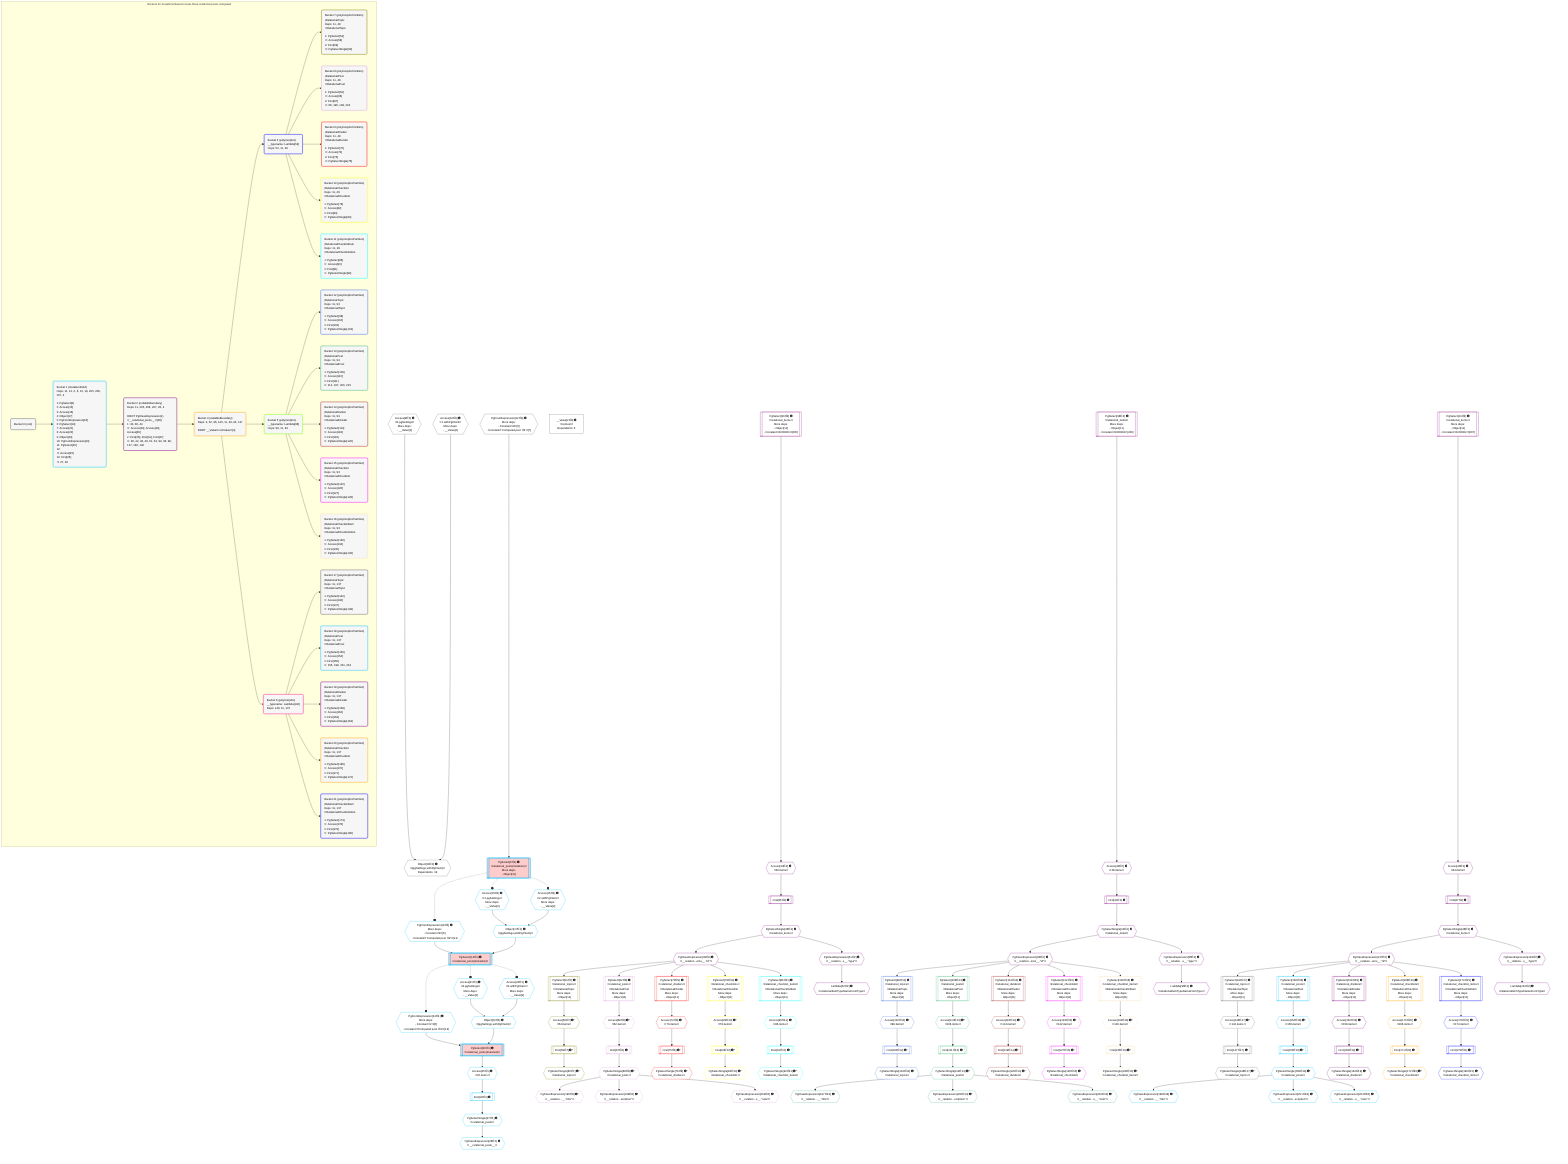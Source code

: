 %%{init: {'themeVariables': { 'fontSize': '12px'}}}%%
graph TD
    classDef path fill:#eee,stroke:#000,color:#000
    classDef plan fill:#fff,stroke-width:1px,color:#000
    classDef itemplan fill:#fff,stroke-width:2px,color:#000
    classDef unbatchedplan fill:#dff,stroke-width:1px,color:#000
    classDef sideeffectplan fill:#fcc,stroke-width:2px,color:#000
    classDef bucket fill:#f6f6f6,color:#000,stroke-width:2px,text-align:left

    subgraph "Buckets for mutations/basics/create-three-relational-posts-computed"
    Bucket0("Bucket 0 (root)"):::bucket
    Bucket1("Bucket 1 (mutationField)<br />Deps: 11, 12, 2, 6, 13, 19, 205, 206, 207, 4<br /><br />1: PgSelect[8]<br />2: Access[15]<br />3: Access[16]<br />4: Object[17]<br />5: PgFromExpression[18]<br />6: PgSelect[14]<br />7: Access[21]<br />8: Access[22]<br />9: Object[23]<br />10: PgFromExpression[24]<br />11: PgSelect[20]<br />12: <br />ᐳ: Access[25]<br />13: First[26]<br />ᐳ: 27, 28"):::bucket
    Bucket2("Bucket 2 (nullableBoundary)<br />Deps: 11, 205, 206, 207, 28, 4<br /><br />ROOT PgClassExpression{1}ᐸ__relational_posts__ᐳ[28]<br />1: 30, 38, 44<br />ᐳ: Access[34], Access[40], Access[46]<br />2: First[35], First[41], First[47]<br />ᐳ: 36, 42, 48, 49, 51, 52, 93, 95, 96, 137, 139, 140"):::bucket
    Bucket3("Bucket 3 (nullableBoundary)<br />Deps: 4, 52, 96, 140, 11, 49, 93, 137<br /><br />ROOT __ValueᐸrootValueᐳ[4]"):::bucket
    Bucket4("Bucket 4 (polymorphic)<br />__typename: Lambda[52]<br />Deps: 52, 11, 49"):::bucket
    Bucket5("Bucket 5 (polymorphic)<br />__typename: Lambda[96]<br />Deps: 96, 11, 93"):::bucket
    Bucket6("Bucket 6 (polymorphic)<br />__typename: Lambda[140]<br />Deps: 140, 11, 137"):::bucket
    Bucket7("Bucket 7 (polymorphicPartition)<br />|RelationalTopic<br />Deps: 11, 49<br />ᐳRelationalTopic<br /><br />1: PgSelect[54]<br />ᐳ: Access[58]<br />2: First[59]<br />ᐳ: PgSelectSingle[60]"):::bucket
    Bucket8("Bucket 8 (polymorphicPartition)<br />|RelationalPost<br />Deps: 11, 49<br />ᐳRelationalPost<br /><br />1: PgSelect[62]<br />ᐳ: Access[66]<br />2: First[67]<br />ᐳ: 68, 196, 199, 202"):::bucket
    Bucket9("Bucket 9 (polymorphicPartition)<br />|RelationalDivider<br />Deps: 11, 49<br />ᐳRelationalDivider<br /><br />1: PgSelect[70]<br />ᐳ: Access[74]<br />2: First[75]<br />ᐳ: PgSelectSingle[76]"):::bucket
    Bucket10("Bucket 10 (polymorphicPartition)<br />|RelationalChecklist<br />Deps: 11, 49<br />ᐳRelationalChecklist<br /><br />1: PgSelect[78]<br />ᐳ: Access[82]<br />2: First[83]<br />ᐳ: PgSelectSingle[84]"):::bucket
    Bucket11("Bucket 11 (polymorphicPartition)<br />|RelationalChecklistItem<br />Deps: 11, 49<br />ᐳRelationalChecklistItem<br /><br />1: PgSelect[86]<br />ᐳ: Access[90]<br />2: First[91]<br />ᐳ: PgSelectSingle[92]"):::bucket
    Bucket12("Bucket 12 (polymorphicPartition)<br />|RelationalTopic<br />Deps: 11, 93<br />ᐳRelationalTopic<br /><br />1: PgSelect[98]<br />ᐳ: Access[102]<br />2: First[103]<br />ᐳ: PgSelectSingle[104]"):::bucket
    Bucket13("Bucket 13 (polymorphicPartition)<br />|RelationalPost<br />Deps: 11, 93<br />ᐳRelationalPost<br /><br />1: PgSelect[106]<br />ᐳ: Access[110]<br />2: First[111]<br />ᐳ: 112, 197, 200, 203"):::bucket
    Bucket14("Bucket 14 (polymorphicPartition)<br />|RelationalDivider<br />Deps: 11, 93<br />ᐳRelationalDivider<br /><br />1: PgSelect[114]<br />ᐳ: Access[118]<br />2: First[119]<br />ᐳ: PgSelectSingle[120]"):::bucket
    Bucket15("Bucket 15 (polymorphicPartition)<br />|RelationalChecklist<br />Deps: 11, 93<br />ᐳRelationalChecklist<br /><br />1: PgSelect[122]<br />ᐳ: Access[126]<br />2: First[127]<br />ᐳ: PgSelectSingle[128]"):::bucket
    Bucket16("Bucket 16 (polymorphicPartition)<br />|RelationalChecklistItem<br />Deps: 11, 93<br />ᐳRelationalChecklistItem<br /><br />1: PgSelect[130]<br />ᐳ: Access[134]<br />2: First[135]<br />ᐳ: PgSelectSingle[136]"):::bucket
    Bucket17("Bucket 17 (polymorphicPartition)<br />|RelationalTopic<br />Deps: 11, 137<br />ᐳRelationalTopic<br /><br />1: PgSelect[142]<br />ᐳ: Access[146]<br />2: First[147]<br />ᐳ: PgSelectSingle[148]"):::bucket
    Bucket18("Bucket 18 (polymorphicPartition)<br />|RelationalPost<br />Deps: 11, 137<br />ᐳRelationalPost<br /><br />1: PgSelect[150]<br />ᐳ: Access[154]<br />2: First[155]<br />ᐳ: 156, 198, 201, 204"):::bucket
    Bucket19("Bucket 19 (polymorphicPartition)<br />|RelationalDivider<br />Deps: 11, 137<br />ᐳRelationalDivider<br /><br />1: PgSelect[158]<br />ᐳ: Access[162]<br />2: First[163]<br />ᐳ: PgSelectSingle[164]"):::bucket
    Bucket20("Bucket 20 (polymorphicPartition)<br />|RelationalChecklist<br />Deps: 11, 137<br />ᐳRelationalChecklist<br /><br />1: PgSelect[166]<br />ᐳ: Access[170]<br />2: First[171]<br />ᐳ: PgSelectSingle[172]"):::bucket
    Bucket21("Bucket 21 (polymorphicPartition)<br />|RelationalChecklistItem<br />Deps: 11, 137<br />ᐳRelationalChecklistItem<br /><br />1: PgSelect[174]<br />ᐳ: Access[178]<br />2: First[179]<br />ᐳ: PgSelectSingle[180]"):::bucket
    end
    Bucket0 --> Bucket1
    Bucket1 --> Bucket2
    Bucket2 --> Bucket3
    Bucket3 --> Bucket4 & Bucket5 & Bucket6
    Bucket4 --> Bucket7 & Bucket8 & Bucket9 & Bucket10 & Bucket11
    Bucket5 --> Bucket12 & Bucket13 & Bucket14 & Bucket15 & Bucket16
    Bucket6 --> Bucket17 & Bucket18 & Bucket19 & Bucket20 & Bucket21

    %% plan dependencies
    Object11{{"Object[11∈0] ➊<br />ᐸ{pgSettings,withPgClient}ᐳ<br />Dependents: 19"}}:::plan
    Access9{{"Access[9∈0] ➊<br />ᐸ2.pgSettingsᐳ<br />More deps:<br />- __Value[2]"}}:::plan
    Access10{{"Access[10∈0] ➊<br />ᐸ2.withPgClientᐳ<br />More deps:<br />- __Value[2]"}}:::plan
    Access9 & Access10 --> Object11
    PgFromExpression12{{"PgFromExpression[12∈0] ➊<br />More deps:<br />- Constantᐸ2ᐳ[6]<br />- Constantᐸ'Computed post ꖛ1'ᐳ[7]"}}:::plan
    __Value2["__Value[2∈0] ➊<br />ᐸcontextᐳ<br />Dependents: 6"]:::plan
    PgSelect8[["PgSelect[8∈1] ➊<br />ᐸrelational_posts(mutation)ᐳ<br />More deps:<br />- Object[11]"]]:::sideeffectplan
    PgFromExpression12 --> PgSelect8
    PgSelect14[["PgSelect[14∈1] ➊<br />ᐸrelational_posts(mutation)ᐳ"]]:::sideeffectplan
    Object17{{"Object[17∈1] ➊<br />ᐸ{pgSettings,withPgClient}ᐳ"}}:::plan
    PgFromExpression18{{"PgFromExpression[18∈1] ➊<br />More deps:<br />- Constantᐸ2ᐳ[6]<br />- Constantᐸ'Computed post ꖛ2'ᐳ[13]"}}:::plan
    Object17 & PgFromExpression18 --> PgSelect14
    Access15{{"Access[15∈1] ➊<br />ᐸ2.pgSettingsᐳ<br />More deps:<br />- __Value[2]"}}:::plan
    Access16{{"Access[16∈1] ➊<br />ᐸ2.withPgClientᐳ<br />More deps:<br />- __Value[2]"}}:::plan
    Access15 & Access16 --> Object17
    PgSelect20[["PgSelect[20∈1] ➊<br />ᐸrelational_posts(mutation)ᐳ"]]:::sideeffectplan
    Object23{{"Object[23∈1] ➊<br />ᐸ{pgSettings,withPgClient}ᐳ"}}:::plan
    PgFromExpression24{{"PgFromExpression[24∈1] ➊<br />More deps:<br />- Constantᐸ2ᐳ[6]<br />- Constantᐸ'Computed post ꖛ3'ᐳ[19]"}}:::plan
    Object23 & PgFromExpression24 --> PgSelect20
    Access21{{"Access[21∈1] ➊<br />ᐸ2.pgSettingsᐳ<br />More deps:<br />- __Value[2]"}}:::plan
    Access22{{"Access[22∈1] ➊<br />ᐸ2.withPgClientᐳ<br />More deps:<br />- __Value[2]"}}:::plan
    Access21 & Access22 --> Object23
    Access25{{"Access[25∈1] ➊<br />ᐸ20.itemsᐳ"}}:::plan
    PgSelect20 --> Access25
    First26[["First[26∈1] ➊"]]:::plan
    Access25 --> First26
    PgSelectSingle27{{"PgSelectSingle[27∈1] ➊<br />ᐸrelational_postsᐳ"}}:::plan
    First26 --> PgSelectSingle27
    PgClassExpression28{{"PgClassExpression[28∈1] ➊<br />ᐸ__relational_posts__ᐳ"}}:::plan
    PgSelectSingle27 --> PgClassExpression28
    PgSelect30[["PgSelect[30∈2] ➊<br />ᐸrelational_itemsᐳ<br />More deps:<br />- Object[11]<br />- Constantᐸ1000000ᐳ[205]"]]:::plan
    PgSelect38[["PgSelect[38∈2] ➊<br />ᐸrelational_itemsᐳ<br />More deps:<br />- Object[11]<br />- Constantᐸ1000001ᐳ[206]"]]:::plan
    PgSelect44[["PgSelect[44∈2] ➊<br />ᐸrelational_itemsᐳ<br />More deps:<br />- Object[11]<br />- Constantᐸ1000002ᐳ[207]"]]:::plan
    Access34{{"Access[34∈2] ➊<br />ᐸ30.itemsᐳ"}}:::plan
    PgSelect30 --> Access34
    First35[["First[35∈2] ➊"]]:::plan
    Access34 --> First35
    PgSelectSingle36{{"PgSelectSingle[36∈2] ➊<br />ᐸrelational_itemsᐳ"}}:::plan
    First35 --> PgSelectSingle36
    Access40{{"Access[40∈2] ➊<br />ᐸ38.itemsᐳ"}}:::plan
    PgSelect38 --> Access40
    First41[["First[41∈2] ➊"]]:::plan
    Access40 --> First41
    PgSelectSingle42{{"PgSelectSingle[42∈2] ➊<br />ᐸrelational_itemsᐳ"}}:::plan
    First41 --> PgSelectSingle42
    Access46{{"Access[46∈2] ➊<br />ᐸ44.itemsᐳ"}}:::plan
    PgSelect44 --> Access46
    First47[["First[47∈2] ➊"]]:::plan
    Access46 --> First47
    PgSelectSingle48{{"PgSelectSingle[48∈2] ➊<br />ᐸrelational_itemsᐳ"}}:::plan
    First47 --> PgSelectSingle48
    PgClassExpression49{{"PgClassExpression[49∈2] ➊<br />ᐸ__relation...ems__.”id”ᐳ"}}:::plan
    PgSelectSingle36 --> PgClassExpression49
    PgClassExpression51{{"PgClassExpression[51∈2] ➊<br />ᐸ__relation...s__.”type”ᐳ"}}:::plan
    PgSelectSingle36 --> PgClassExpression51
    Lambda52{{"Lambda[52∈2] ➊<br />ᐸrelationalItemTypeNameFromTypeᐳ"}}:::plan
    PgClassExpression51 --> Lambda52
    PgClassExpression93{{"PgClassExpression[93∈2] ➊<br />ᐸ__relation...ems__.”id”ᐳ"}}:::plan
    PgSelectSingle42 --> PgClassExpression93
    PgClassExpression95{{"PgClassExpression[95∈2] ➊<br />ᐸ__relation...s__.”type”ᐳ"}}:::plan
    PgSelectSingle42 --> PgClassExpression95
    Lambda96{{"Lambda[96∈2] ➊<br />ᐸrelationalItemTypeNameFromTypeᐳ"}}:::plan
    PgClassExpression95 --> Lambda96
    PgClassExpression137{{"PgClassExpression[137∈2] ➊<br />ᐸ__relation...ems__.”id”ᐳ"}}:::plan
    PgSelectSingle48 --> PgClassExpression137
    PgClassExpression139{{"PgClassExpression[139∈2] ➊<br />ᐸ__relation...s__.”type”ᐳ"}}:::plan
    PgSelectSingle48 --> PgClassExpression139
    Lambda140{{"Lambda[140∈2] ➊<br />ᐸrelationalItemTypeNameFromTypeᐳ"}}:::plan
    PgClassExpression139 --> Lambda140
    PgSelect54[["PgSelect[54∈7] ➊<br />ᐸrelational_topicsᐳ<br />ᐳRelationalTopic<br />More deps:<br />- Object[11]"]]:::plan
    PgClassExpression49 --> PgSelect54
    Access58{{"Access[58∈7] ➊^<br />ᐸ54.itemsᐳ"}}:::plan
    PgSelect54 --> Access58
    First59[["First[59∈7] ➊^"]]:::plan
    Access58 --> First59
    PgSelectSingle60{{"PgSelectSingle[60∈7] ➊^<br />ᐸrelational_topicsᐳ"}}:::plan
    First59 --> PgSelectSingle60
    PgSelect62[["PgSelect[62∈8] ➊<br />ᐸrelational_postsᐳ<br />ᐳRelationalPost<br />More deps:<br />- Object[11]"]]:::plan
    PgClassExpression49 --> PgSelect62
    Access66{{"Access[66∈8] ➊^<br />ᐸ62.itemsᐳ"}}:::plan
    PgSelect62 --> Access66
    First67[["First[67∈8] ➊^"]]:::plan
    Access66 --> First67
    PgSelectSingle68{{"PgSelectSingle[68∈8] ➊^<br />ᐸrelational_postsᐳ"}}:::plan
    First67 --> PgSelectSingle68
    PgClassExpression196{{"PgClassExpression[196∈8] ➊^<br />ᐸ__relation...__.”title”ᐳ"}}:::plan
    PgSelectSingle68 --> PgClassExpression196
    PgClassExpression199{{"PgClassExpression[199∈8] ➊^<br />ᐸ__relation...scription”ᐳ"}}:::plan
    PgSelectSingle68 --> PgClassExpression199
    PgClassExpression202{{"PgClassExpression[202∈8] ➊^<br />ᐸ__relation...s__.”note”ᐳ"}}:::plan
    PgSelectSingle68 --> PgClassExpression202
    PgSelect70[["PgSelect[70∈9] ➊<br />ᐸrelational_dividersᐳ<br />ᐳRelationalDivider<br />More deps:<br />- Object[11]"]]:::plan
    PgClassExpression49 --> PgSelect70
    Access74{{"Access[74∈9] ➊^<br />ᐸ70.itemsᐳ"}}:::plan
    PgSelect70 --> Access74
    First75[["First[75∈9] ➊^"]]:::plan
    Access74 --> First75
    PgSelectSingle76{{"PgSelectSingle[76∈9] ➊^<br />ᐸrelational_dividersᐳ"}}:::plan
    First75 --> PgSelectSingle76
    PgSelect78[["PgSelect[78∈10] ➊<br />ᐸrelational_checklistsᐳ<br />ᐳRelationalChecklist<br />More deps:<br />- Object[11]"]]:::plan
    PgClassExpression49 --> PgSelect78
    Access82{{"Access[82∈10] ➊^<br />ᐸ78.itemsᐳ"}}:::plan
    PgSelect78 --> Access82
    First83[["First[83∈10] ➊^"]]:::plan
    Access82 --> First83
    PgSelectSingle84{{"PgSelectSingle[84∈10] ➊^<br />ᐸrelational_checklistsᐳ"}}:::plan
    First83 --> PgSelectSingle84
    PgSelect86[["PgSelect[86∈11] ➊<br />ᐸrelational_checklist_itemsᐳ<br />ᐳRelationalChecklistItem<br />More deps:<br />- Object[11]"]]:::plan
    PgClassExpression49 --> PgSelect86
    Access90{{"Access[90∈11] ➊^<br />ᐸ86.itemsᐳ"}}:::plan
    PgSelect86 --> Access90
    First91[["First[91∈11] ➊^"]]:::plan
    Access90 --> First91
    PgSelectSingle92{{"PgSelectSingle[92∈11] ➊^<br />ᐸrelational_checklist_itemsᐳ"}}:::plan
    First91 --> PgSelectSingle92
    PgSelect98[["PgSelect[98∈12] ➊<br />ᐸrelational_topicsᐳ<br />ᐳRelationalTopic<br />More deps:<br />- Object[11]"]]:::plan
    PgClassExpression93 --> PgSelect98
    Access102{{"Access[102∈12] ➊^<br />ᐸ98.itemsᐳ"}}:::plan
    PgSelect98 --> Access102
    First103[["First[103∈12] ➊^"]]:::plan
    Access102 --> First103
    PgSelectSingle104{{"PgSelectSingle[104∈12] ➊^<br />ᐸrelational_topicsᐳ"}}:::plan
    First103 --> PgSelectSingle104
    PgSelect106[["PgSelect[106∈13] ➊<br />ᐸrelational_postsᐳ<br />ᐳRelationalPost<br />More deps:<br />- Object[11]"]]:::plan
    PgClassExpression93 --> PgSelect106
    Access110{{"Access[110∈13] ➊^<br />ᐸ106.itemsᐳ"}}:::plan
    PgSelect106 --> Access110
    First111[["First[111∈13] ➊^"]]:::plan
    Access110 --> First111
    PgSelectSingle112{{"PgSelectSingle[112∈13] ➊^<br />ᐸrelational_postsᐳ"}}:::plan
    First111 --> PgSelectSingle112
    PgClassExpression197{{"PgClassExpression[197∈13] ➊^<br />ᐸ__relation...__.”title”ᐳ"}}:::plan
    PgSelectSingle112 --> PgClassExpression197
    PgClassExpression200{{"PgClassExpression[200∈13] ➊^<br />ᐸ__relation...scription”ᐳ"}}:::plan
    PgSelectSingle112 --> PgClassExpression200
    PgClassExpression203{{"PgClassExpression[203∈13] ➊^<br />ᐸ__relation...s__.”note”ᐳ"}}:::plan
    PgSelectSingle112 --> PgClassExpression203
    PgSelect114[["PgSelect[114∈14] ➊<br />ᐸrelational_dividersᐳ<br />ᐳRelationalDivider<br />More deps:<br />- Object[11]"]]:::plan
    PgClassExpression93 --> PgSelect114
    Access118{{"Access[118∈14] ➊^<br />ᐸ114.itemsᐳ"}}:::plan
    PgSelect114 --> Access118
    First119[["First[119∈14] ➊^"]]:::plan
    Access118 --> First119
    PgSelectSingle120{{"PgSelectSingle[120∈14] ➊^<br />ᐸrelational_dividersᐳ"}}:::plan
    First119 --> PgSelectSingle120
    PgSelect122[["PgSelect[122∈15] ➊<br />ᐸrelational_checklistsᐳ<br />ᐳRelationalChecklist<br />More deps:<br />- Object[11]"]]:::plan
    PgClassExpression93 --> PgSelect122
    Access126{{"Access[126∈15] ➊^<br />ᐸ122.itemsᐳ"}}:::plan
    PgSelect122 --> Access126
    First127[["First[127∈15] ➊^"]]:::plan
    Access126 --> First127
    PgSelectSingle128{{"PgSelectSingle[128∈15] ➊^<br />ᐸrelational_checklistsᐳ"}}:::plan
    First127 --> PgSelectSingle128
    PgSelect130[["PgSelect[130∈16] ➊<br />ᐸrelational_checklist_itemsᐳ<br />ᐳRelationalChecklistItem<br />More deps:<br />- Object[11]"]]:::plan
    PgClassExpression93 --> PgSelect130
    Access134{{"Access[134∈16] ➊^<br />ᐸ130.itemsᐳ"}}:::plan
    PgSelect130 --> Access134
    First135[["First[135∈16] ➊^"]]:::plan
    Access134 --> First135
    PgSelectSingle136{{"PgSelectSingle[136∈16] ➊^<br />ᐸrelational_checklist_itemsᐳ"}}:::plan
    First135 --> PgSelectSingle136
    PgSelect142[["PgSelect[142∈17] ➊<br />ᐸrelational_topicsᐳ<br />ᐳRelationalTopic<br />More deps:<br />- Object[11]"]]:::plan
    PgClassExpression137 --> PgSelect142
    Access146{{"Access[146∈17] ➊^<br />ᐸ142.itemsᐳ"}}:::plan
    PgSelect142 --> Access146
    First147[["First[147∈17] ➊^"]]:::plan
    Access146 --> First147
    PgSelectSingle148{{"PgSelectSingle[148∈17] ➊^<br />ᐸrelational_topicsᐳ"}}:::plan
    First147 --> PgSelectSingle148
    PgSelect150[["PgSelect[150∈18] ➊<br />ᐸrelational_postsᐳ<br />ᐳRelationalPost<br />More deps:<br />- Object[11]"]]:::plan
    PgClassExpression137 --> PgSelect150
    Access154{{"Access[154∈18] ➊^<br />ᐸ150.itemsᐳ"}}:::plan
    PgSelect150 --> Access154
    First155[["First[155∈18] ➊^"]]:::plan
    Access154 --> First155
    PgSelectSingle156{{"PgSelectSingle[156∈18] ➊^<br />ᐸrelational_postsᐳ"}}:::plan
    First155 --> PgSelectSingle156
    PgClassExpression198{{"PgClassExpression[198∈18] ➊^<br />ᐸ__relation...__.”title”ᐳ"}}:::plan
    PgSelectSingle156 --> PgClassExpression198
    PgClassExpression201{{"PgClassExpression[201∈18] ➊^<br />ᐸ__relation...scription”ᐳ"}}:::plan
    PgSelectSingle156 --> PgClassExpression201
    PgClassExpression204{{"PgClassExpression[204∈18] ➊^<br />ᐸ__relation...s__.”note”ᐳ"}}:::plan
    PgSelectSingle156 --> PgClassExpression204
    PgSelect158[["PgSelect[158∈19] ➊<br />ᐸrelational_dividersᐳ<br />ᐳRelationalDivider<br />More deps:<br />- Object[11]"]]:::plan
    PgClassExpression137 --> PgSelect158
    Access162{{"Access[162∈19] ➊^<br />ᐸ158.itemsᐳ"}}:::plan
    PgSelect158 --> Access162
    First163[["First[163∈19] ➊^"]]:::plan
    Access162 --> First163
    PgSelectSingle164{{"PgSelectSingle[164∈19] ➊^<br />ᐸrelational_dividersᐳ"}}:::plan
    First163 --> PgSelectSingle164
    PgSelect166[["PgSelect[166∈20] ➊<br />ᐸrelational_checklistsᐳ<br />ᐳRelationalChecklist<br />More deps:<br />- Object[11]"]]:::plan
    PgClassExpression137 --> PgSelect166
    Access170{{"Access[170∈20] ➊^<br />ᐸ166.itemsᐳ"}}:::plan
    PgSelect166 --> Access170
    First171[["First[171∈20] ➊^"]]:::plan
    Access170 --> First171
    PgSelectSingle172{{"PgSelectSingle[172∈20] ➊^<br />ᐸrelational_checklistsᐳ"}}:::plan
    First171 --> PgSelectSingle172
    PgSelect174[["PgSelect[174∈21] ➊<br />ᐸrelational_checklist_itemsᐳ<br />ᐳRelationalChecklistItem<br />More deps:<br />- Object[11]"]]:::plan
    PgClassExpression137 --> PgSelect174
    Access178{{"Access[178∈21] ➊^<br />ᐸ174.itemsᐳ"}}:::plan
    PgSelect174 --> Access178
    First179[["First[179∈21] ➊^"]]:::plan
    Access178 --> First179
    PgSelectSingle180{{"PgSelectSingle[180∈21] ➊^<br />ᐸrelational_checklist_itemsᐳ"}}:::plan
    First179 --> PgSelectSingle180

    %% define steps
    classDef bucket0 stroke:#696969
    class Bucket0,__Value2,Access9,Access10,Object11,PgFromExpression12 bucket0
    classDef bucket1 stroke:#00bfff
    class Bucket1,PgSelect8,PgSelect14,Access15,Access16,Object17,PgFromExpression18,PgSelect20,Access21,Access22,Object23,PgFromExpression24,Access25,First26,PgSelectSingle27,PgClassExpression28 bucket1
    classDef bucket2 stroke:#7f007f
    class Bucket2,PgSelect30,Access34,First35,PgSelectSingle36,PgSelect38,Access40,First41,PgSelectSingle42,PgSelect44,Access46,First47,PgSelectSingle48,PgClassExpression49,PgClassExpression51,Lambda52,PgClassExpression93,PgClassExpression95,Lambda96,PgClassExpression137,PgClassExpression139,Lambda140 bucket2
    classDef bucket3 stroke:#ffa500
    class Bucket3 bucket3
    classDef bucket4 stroke:#0000ff
    class Bucket4 bucket4
    classDef bucket5 stroke:#7fff00
    class Bucket5 bucket5
    classDef bucket6 stroke:#ff1493
    class Bucket6 bucket6
    classDef bucket7 stroke:#808000
    class Bucket7,PgSelect54,Access58,First59,PgSelectSingle60 bucket7
    classDef bucket8 stroke:#dda0dd
    class Bucket8,PgSelect62,Access66,First67,PgSelectSingle68,PgClassExpression196,PgClassExpression199,PgClassExpression202 bucket8
    classDef bucket9 stroke:#ff0000
    class Bucket9,PgSelect70,Access74,First75,PgSelectSingle76 bucket9
    classDef bucket10 stroke:#ffff00
    class Bucket10,PgSelect78,Access82,First83,PgSelectSingle84 bucket10
    classDef bucket11 stroke:#00ffff
    class Bucket11,PgSelect86,Access90,First91,PgSelectSingle92 bucket11
    classDef bucket12 stroke:#4169e1
    class Bucket12,PgSelect98,Access102,First103,PgSelectSingle104 bucket12
    classDef bucket13 stroke:#3cb371
    class Bucket13,PgSelect106,Access110,First111,PgSelectSingle112,PgClassExpression197,PgClassExpression200,PgClassExpression203 bucket13
    classDef bucket14 stroke:#a52a2a
    class Bucket14,PgSelect114,Access118,First119,PgSelectSingle120 bucket14
    classDef bucket15 stroke:#ff00ff
    class Bucket15,PgSelect122,Access126,First127,PgSelectSingle128 bucket15
    classDef bucket16 stroke:#f5deb3
    class Bucket16,PgSelect130,Access134,First135,PgSelectSingle136 bucket16
    classDef bucket17 stroke:#696969
    class Bucket17,PgSelect142,Access146,First147,PgSelectSingle148 bucket17
    classDef bucket18 stroke:#00bfff
    class Bucket18,PgSelect150,Access154,First155,PgSelectSingle156,PgClassExpression198,PgClassExpression201,PgClassExpression204 bucket18
    classDef bucket19 stroke:#7f007f
    class Bucket19,PgSelect158,Access162,First163,PgSelectSingle164 bucket19
    classDef bucket20 stroke:#ffa500
    class Bucket20,PgSelect166,Access170,First171,PgSelectSingle172 bucket20
    classDef bucket21 stroke:#0000ff
    class Bucket21,PgSelect174,Access178,First179,PgSelectSingle180 bucket21

    %% implicit side effects
    PgSelect8 -.-o PgFromExpression18
    PgSelect14 -.-o PgFromExpression24
    PgSelect8 -.-o Access15
    PgSelect8 -.-o Access16
    PgSelect14 -.-o Access21
    PgSelect14 -.-o Access22